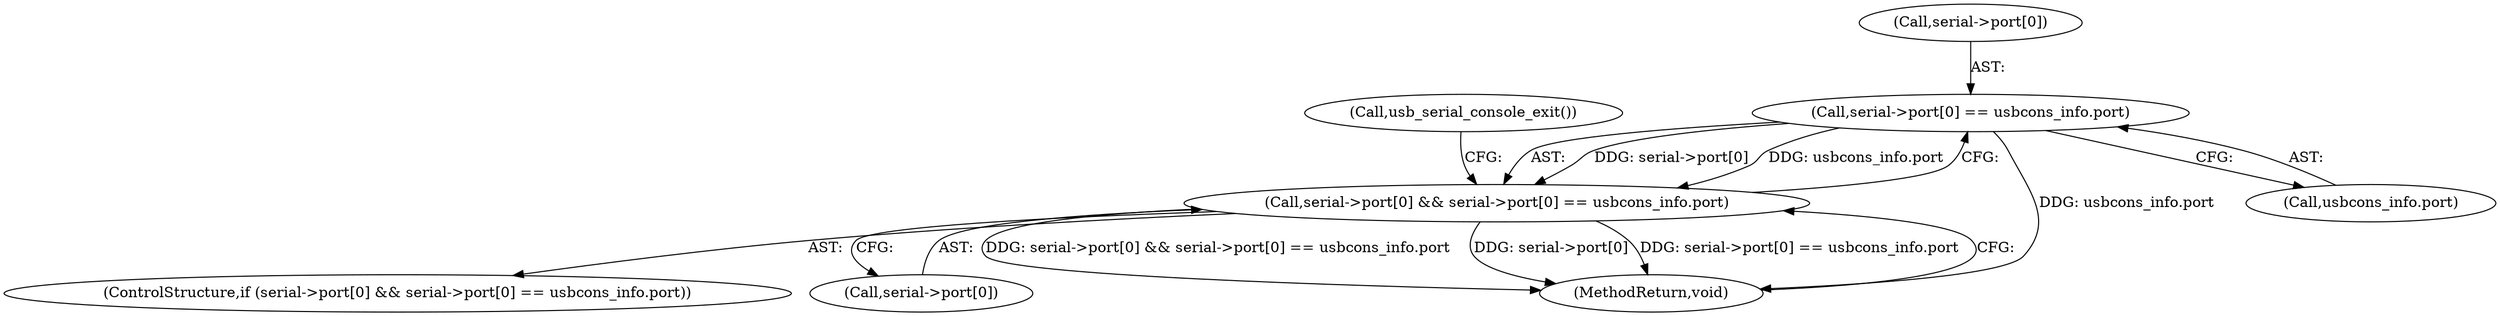 digraph "0_linux_bd998c2e0df0469707503023d50d46cf0b10c787@array" {
"1000110" [label="(Call,serial->port[0] == usbcons_info.port)"];
"1000104" [label="(Call,serial->port[0] && serial->port[0] == usbcons_info.port)"];
"1000104" [label="(Call,serial->port[0] && serial->port[0] == usbcons_info.port)"];
"1000103" [label="(ControlStructure,if (serial->port[0] && serial->port[0] == usbcons_info.port))"];
"1000110" [label="(Call,serial->port[0] == usbcons_info.port)"];
"1000105" [label="(Call,serial->port[0])"];
"1000111" [label="(Call,serial->port[0])"];
"1000120" [label="(Call,usb_serial_console_exit())"];
"1000123" [label="(MethodReturn,void)"];
"1000116" [label="(Call,usbcons_info.port)"];
"1000110" -> "1000104"  [label="AST: "];
"1000110" -> "1000116"  [label="CFG: "];
"1000111" -> "1000110"  [label="AST: "];
"1000116" -> "1000110"  [label="AST: "];
"1000104" -> "1000110"  [label="CFG: "];
"1000110" -> "1000123"  [label="DDG: usbcons_info.port"];
"1000110" -> "1000104"  [label="DDG: serial->port[0]"];
"1000110" -> "1000104"  [label="DDG: usbcons_info.port"];
"1000104" -> "1000103"  [label="AST: "];
"1000104" -> "1000105"  [label="CFG: "];
"1000105" -> "1000104"  [label="AST: "];
"1000120" -> "1000104"  [label="CFG: "];
"1000123" -> "1000104"  [label="CFG: "];
"1000104" -> "1000123"  [label="DDG: serial->port[0] && serial->port[0] == usbcons_info.port"];
"1000104" -> "1000123"  [label="DDG: serial->port[0]"];
"1000104" -> "1000123"  [label="DDG: serial->port[0] == usbcons_info.port"];
}
